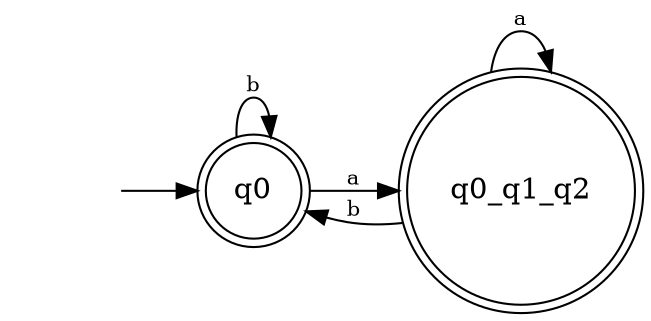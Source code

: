 digraph DFA {
    rankdir=LR;
    node [shape=circle];
    edge [fontsize=10];
    
    // Başlangıç durumu
    start [shape=none label=""];
    start -> q0;

    // Kabul durumları
    q0 [shape=doublecircle];
    q0_q1_q2 [shape=doublecircle];

    // Geçişler
    q0 -> q0_q1_q2 [label="a"];
    q0 -> q0 [label="b"];
    q0_q1_q2 -> q0_q1_q2 [label="a"];
    q0_q1_q2 -> q0 [label="b"];

}